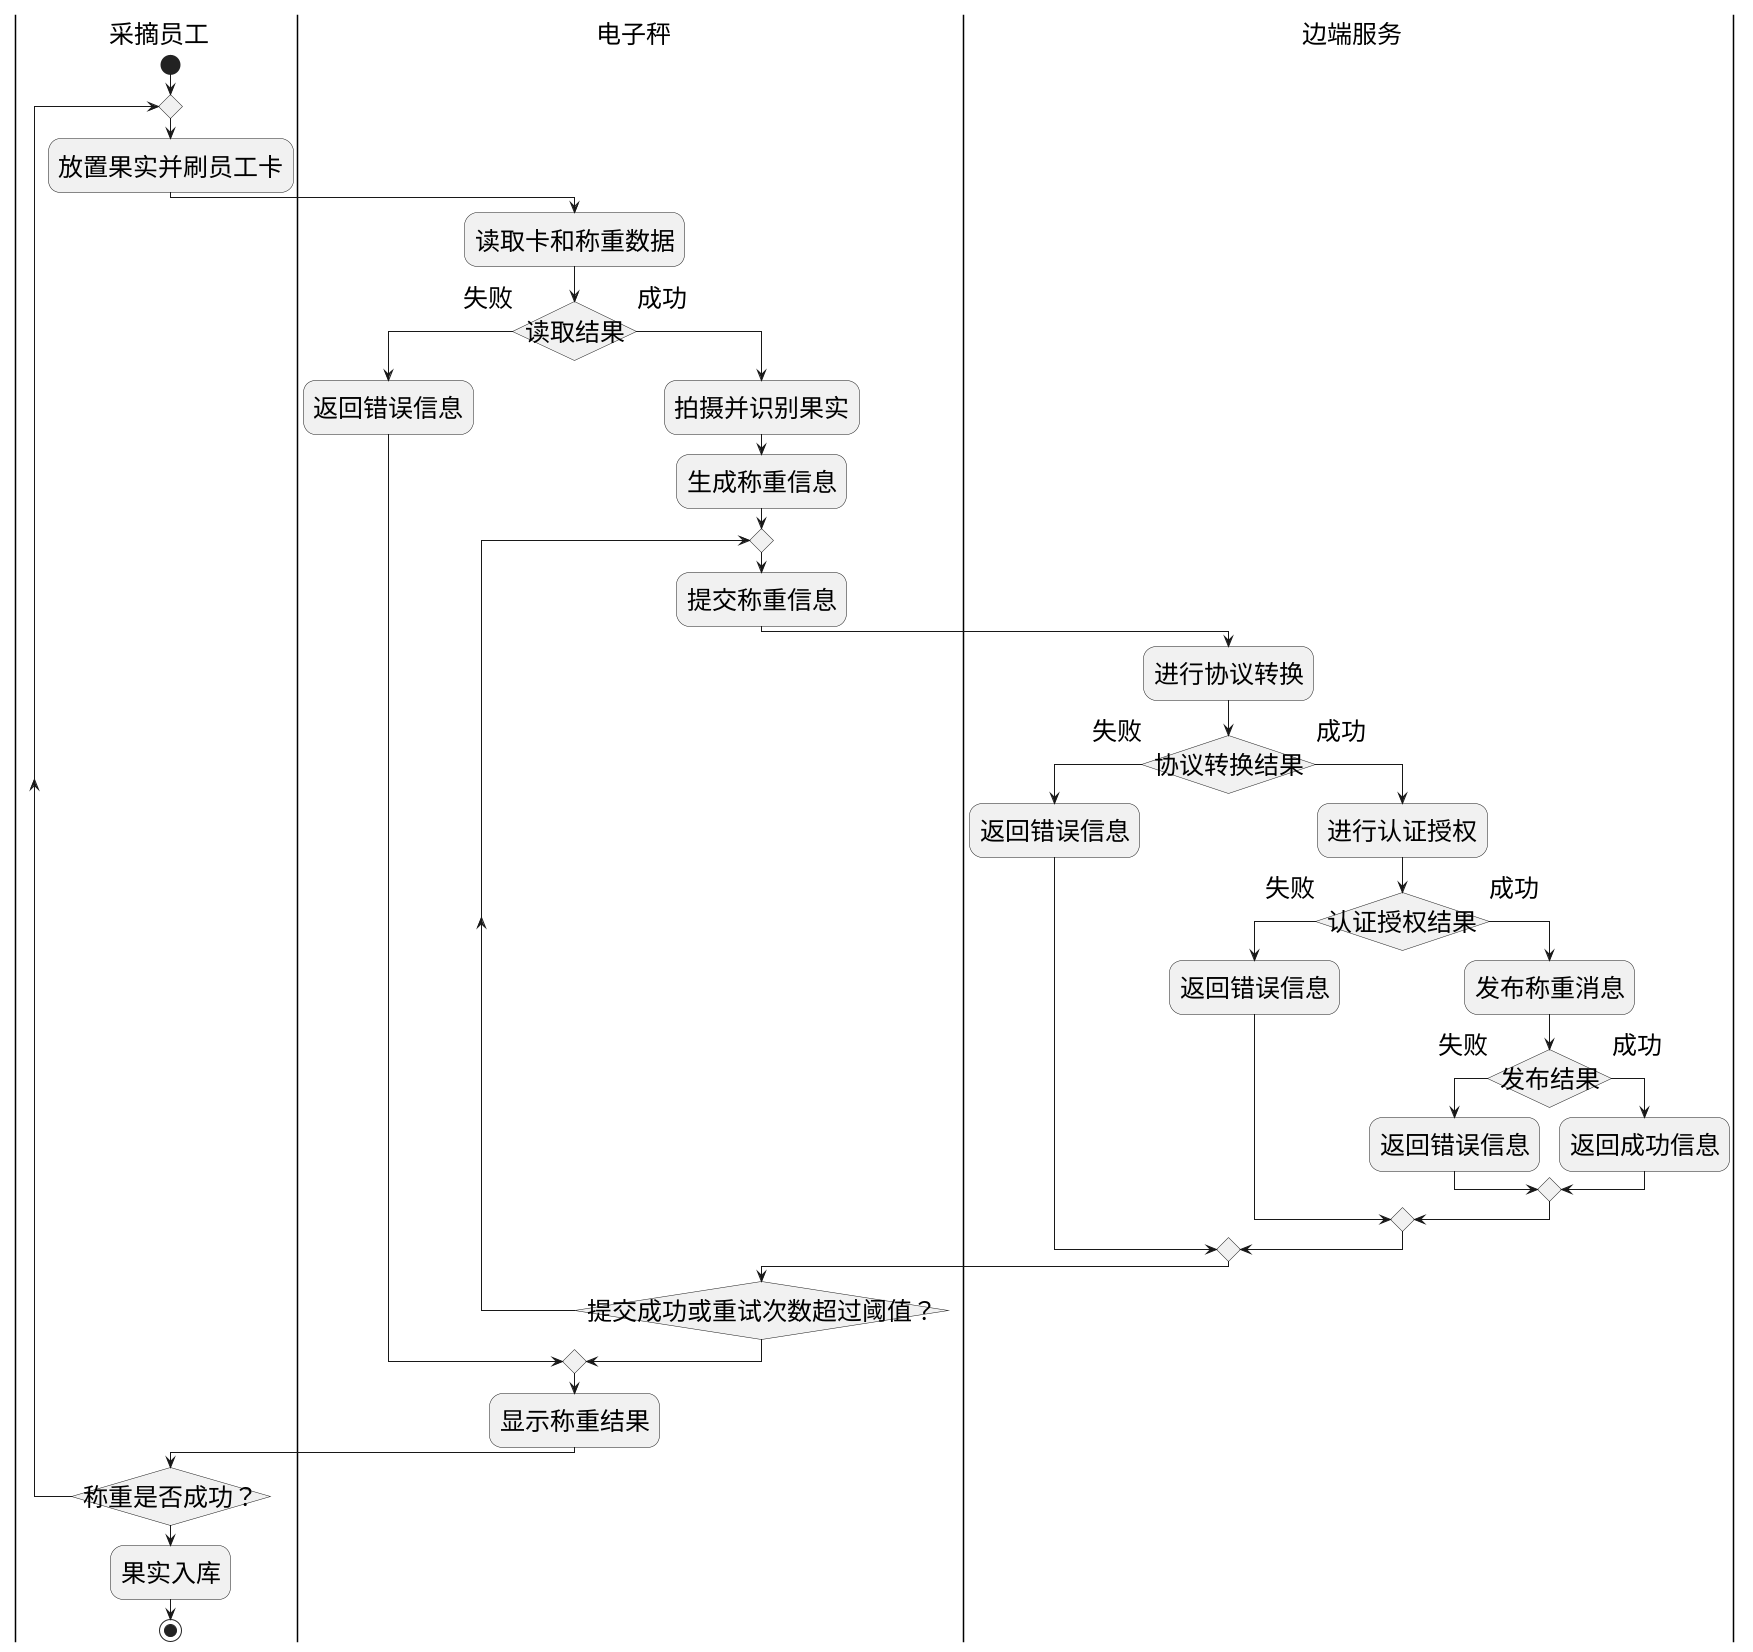 @startuml 边端称重数据处理流程活动图
skinparam conditionStyle InsideDiamond
skinparam defaultFontSize 25
|u| 采摘员工
|sc| 电子秤
|edge| 边端服务

|u|
start
repeat
:放置果实并刷员工卡;
|sc|
:读取卡和称重数据;
|sc|
if (读取结果) then(失败)

    |sc|
    :返回错误信息;
else(成功)
    |sc|
    :拍摄并识别果实;
    :生成称重信息;
    repeat
    :提交称重信息;
    |edge|
    :进行协议转换;
    if (协议转换结果) then(失败)
        :返回错误信息;
    else(成功)
        :进行认证授权;
        if (认证授权结果) then(失败)
            :返回错误信息;
        else (成功)
            |edge|
            :发布称重消息;
            if (发布结果) then(失败)
                :返回错误信息;
            else(成功)
                :返回成功信息;
            endif
        endif
    endif
    |sc|
    repeat while(提交成功或重试次数超过阈值？)
endif
|sc|
:显示称重结果;
|u|
repeat while(称重是否成功？)
:果实入库;
stop
@enduml
